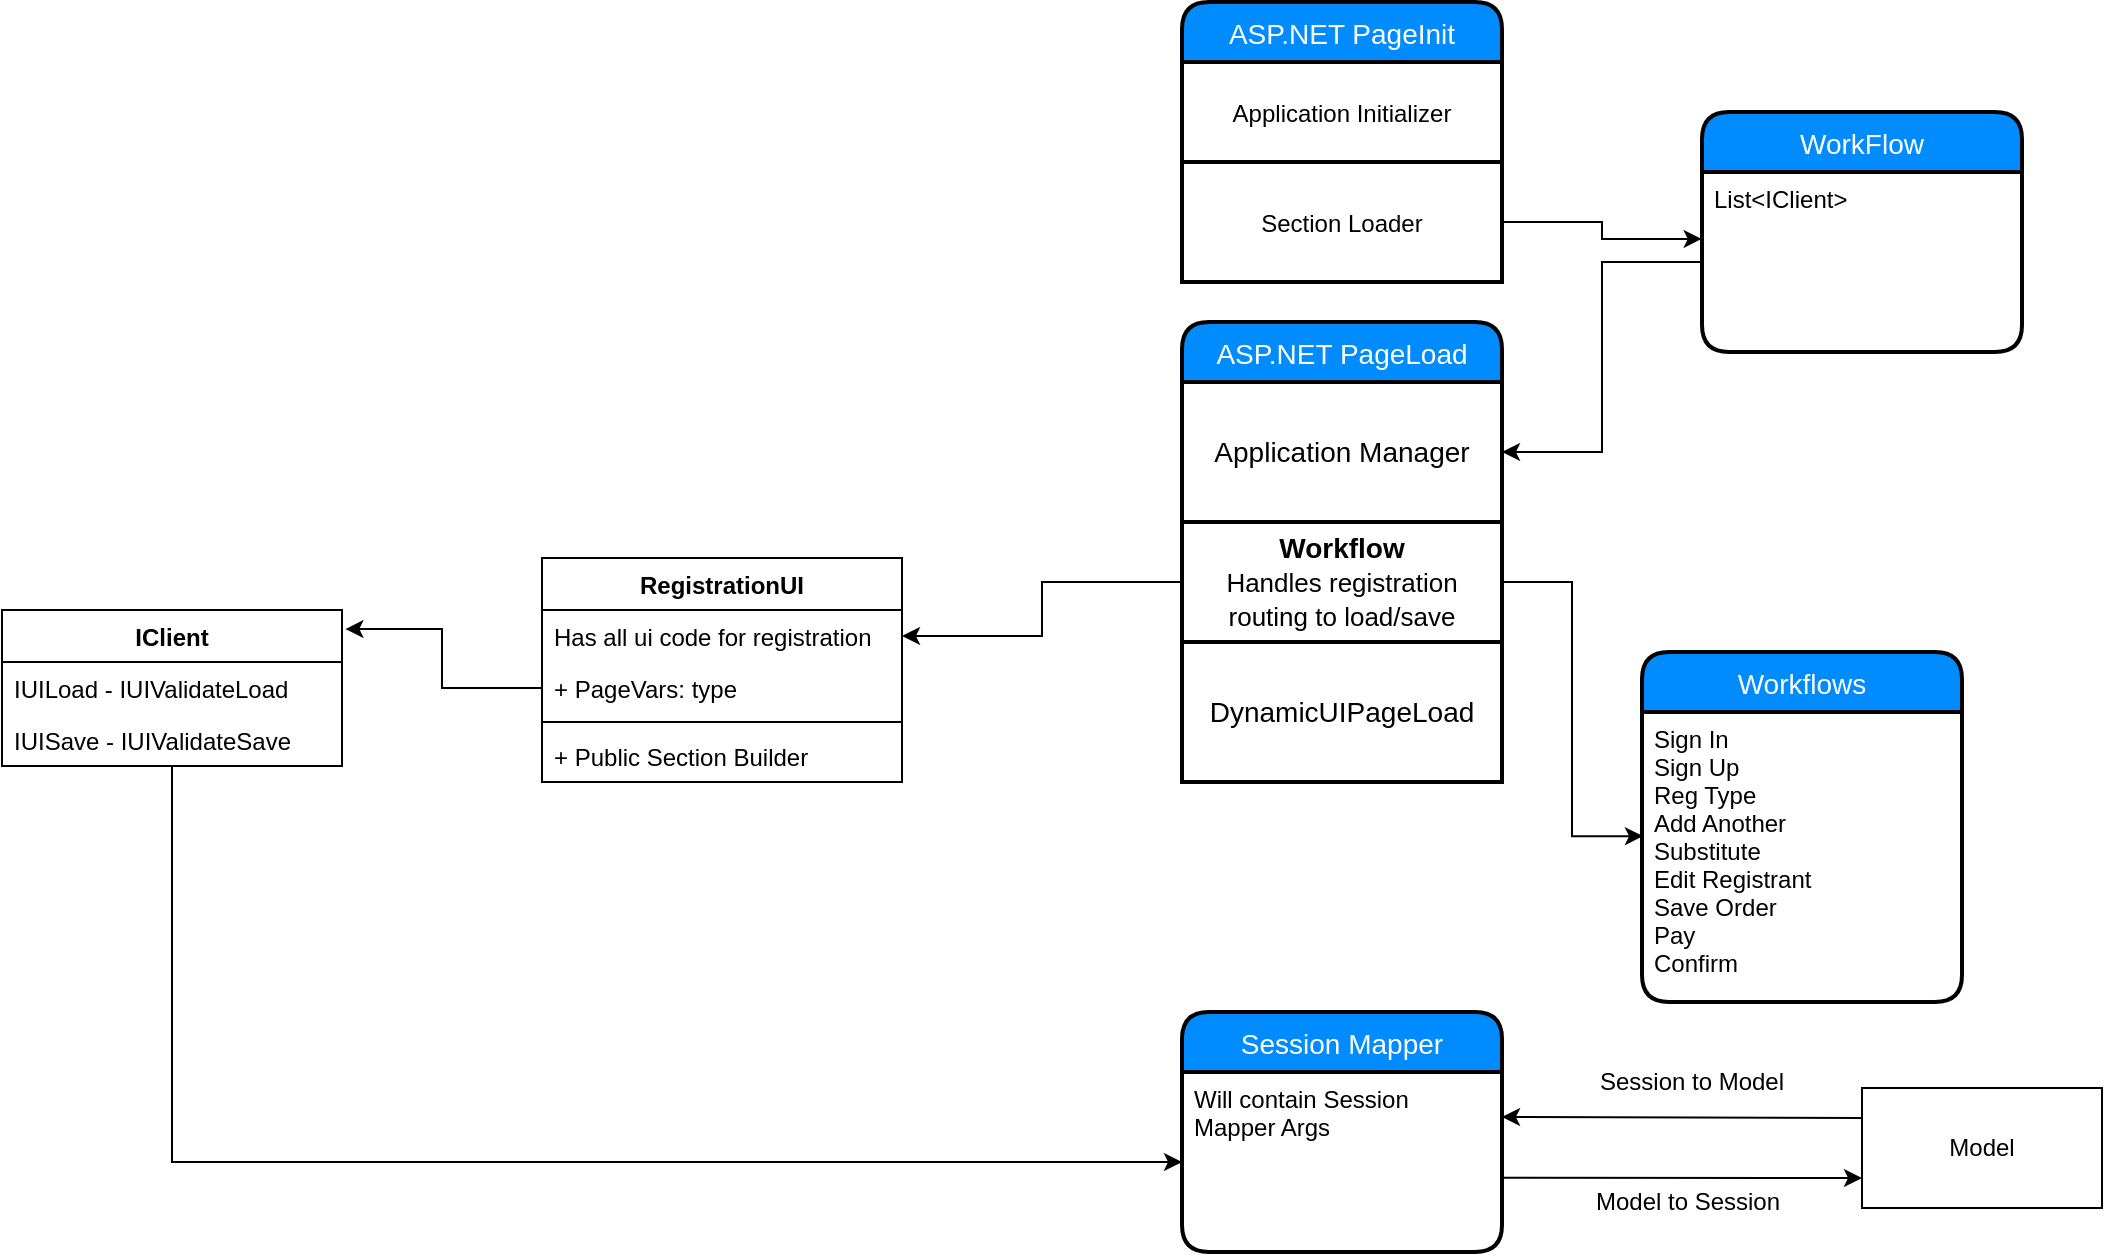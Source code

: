 <mxfile version="11.1.4" type="github"><diagram id="7GvVTqTpiJr5v5xNsKPM" name="Page-1"><mxGraphModel dx="2583" dy="1680" grid="1" gridSize="10" guides="1" tooltips="1" connect="1" arrows="1" fold="1" page="1" pageScale="1" pageWidth="1100" pageHeight="850" math="0" shadow="0"><root><mxCell id="0"/><mxCell id="1" parent="0"/><mxCell id="4BKxX_FA9T9ESoVDrarx-7" value="RegistrationUI" style="swimlane;fontStyle=1;align=center;verticalAlign=top;childLayout=stackLayout;horizontal=1;startSize=26;horizontalStack=0;resizeParent=1;resizeParentMax=0;resizeLast=0;collapsible=1;marginBottom=0;" parent="1" vertex="1"><mxGeometry x="-70" y="138" width="180" height="112" as="geometry"/></mxCell><mxCell id="4BKxX_FA9T9ESoVDrarx-25" value="Has all ui code for registration" style="text;strokeColor=none;fillColor=none;align=left;verticalAlign=top;spacingLeft=4;spacingRight=4;overflow=hidden;rotatable=0;points=[[0,0.5],[1,0.5]];portConstraint=eastwest;" parent="4BKxX_FA9T9ESoVDrarx-7" vertex="1"><mxGeometry y="26" width="180" height="26" as="geometry"/></mxCell><mxCell id="4BKxX_FA9T9ESoVDrarx-8" value="+ PageVars: type" style="text;strokeColor=none;fillColor=none;align=left;verticalAlign=top;spacingLeft=4;spacingRight=4;overflow=hidden;rotatable=0;points=[[0,0.5],[1,0.5]];portConstraint=eastwest;" parent="4BKxX_FA9T9ESoVDrarx-7" vertex="1"><mxGeometry y="52" width="180" height="26" as="geometry"/></mxCell><mxCell id="4BKxX_FA9T9ESoVDrarx-9" value="" style="line;strokeWidth=1;fillColor=none;align=left;verticalAlign=middle;spacingTop=-1;spacingLeft=3;spacingRight=3;rotatable=0;labelPosition=right;points=[];portConstraint=eastwest;" parent="4BKxX_FA9T9ESoVDrarx-7" vertex="1"><mxGeometry y="78" width="180" height="8" as="geometry"/></mxCell><mxCell id="PnnMI6myuJdUx4XfktuU-25" value="+ Public Section Builder" style="text;strokeColor=none;fillColor=none;align=left;verticalAlign=top;spacingLeft=4;spacingRight=4;overflow=hidden;rotatable=0;points=[[0,0.5],[1,0.5]];portConstraint=eastwest;" vertex="1" parent="4BKxX_FA9T9ESoVDrarx-7"><mxGeometry y="86" width="180" height="26" as="geometry"/></mxCell><mxCell id="HYGHDrBhQrccPC-CdQ9i-4" value="Model" style="rounded=0;whiteSpace=wrap;html=1;" parent="1" vertex="1"><mxGeometry x="590" y="403" width="120" height="60" as="geometry"/></mxCell><mxCell id="HYGHDrBhQrccPC-CdQ9i-6" value="" style="endArrow=classic;html=1;exitX=0.997;exitY=0.587;exitDx=0;exitDy=0;exitPerimeter=0;entryX=0;entryY=0.75;entryDx=0;entryDy=0;" parent="1" source="HYGHDrBhQrccPC-CdQ9i-64" target="HYGHDrBhQrccPC-CdQ9i-4" edge="1"><mxGeometry width="50" height="50" relative="1" as="geometry"><mxPoint x="40" y="520" as="sourcePoint"/><mxPoint x="90" y="470" as="targetPoint"/></mxGeometry></mxCell><mxCell id="HYGHDrBhQrccPC-CdQ9i-7" value="Session to Model" style="text;html=1;strokeColor=none;fillColor=none;align=center;verticalAlign=middle;whiteSpace=wrap;rounded=0;" parent="1" vertex="1"><mxGeometry x="450" y="390" width="110" height="20" as="geometry"/></mxCell><mxCell id="HYGHDrBhQrccPC-CdQ9i-8" value="" style="endArrow=classic;html=1;exitX=0;exitY=0.25;exitDx=0;exitDy=0;entryX=1;entryY=0.25;entryDx=0;entryDy=0;" parent="1" source="HYGHDrBhQrccPC-CdQ9i-4" target="HYGHDrBhQrccPC-CdQ9i-64" edge="1"><mxGeometry width="50" height="50" relative="1" as="geometry"><mxPoint x="40" y="520" as="sourcePoint"/><mxPoint x="380" y="277" as="targetPoint"/></mxGeometry></mxCell><mxCell id="HYGHDrBhQrccPC-CdQ9i-9" value="Model to Session" style="text;html=1;strokeColor=none;fillColor=none;align=center;verticalAlign=middle;whiteSpace=wrap;rounded=0;" parent="1" vertex="1"><mxGeometry x="448" y="450" width="110" height="20" as="geometry"/></mxCell><mxCell id="HYGHDrBhQrccPC-CdQ9i-25" value="ASP.NET PageInit" style="swimlane;childLayout=stackLayout;horizontal=1;startSize=30;horizontalStack=0;fillColor=#008cff;fontColor=#FFFFFF;rounded=1;fontSize=14;fontStyle=0;strokeWidth=2;resizeParent=0;resizeLast=1;shadow=0;dashed=0;align=center;" parent="1" vertex="1"><mxGeometry x="250" y="-140" width="160" height="140" as="geometry"/></mxCell><mxCell id="PnnMI6myuJdUx4XfktuU-2" value="&lt;span style=&quot;font-size: 12px ; text-align: left ; white-space: nowrap&quot;&gt;Application Initializer&lt;/span&gt;" style="strokeWidth=2;whiteSpace=wrap;html=1;align=center;fontSize=14;" vertex="1" parent="HYGHDrBhQrccPC-CdQ9i-25"><mxGeometry y="30" width="160" height="50" as="geometry"/></mxCell><mxCell id="PnnMI6myuJdUx4XfktuU-1" value="&lt;span style=&quot;font-size: 12px ; text-align: left ; white-space: nowrap&quot;&gt;Section Loader&lt;/span&gt;" style="strokeWidth=2;whiteSpace=wrap;html=1;align=center;fontSize=14;" vertex="1" parent="HYGHDrBhQrccPC-CdQ9i-25"><mxGeometry y="80" width="160" height="60" as="geometry"/></mxCell><mxCell id="HYGHDrBhQrccPC-CdQ9i-33" value="ASP.NET PageLoad" style="swimlane;childLayout=stackLayout;horizontal=1;startSize=30;horizontalStack=0;fillColor=#008cff;fontColor=#FFFFFF;rounded=1;fontSize=14;fontStyle=0;strokeWidth=2;resizeParent=0;resizeLast=1;shadow=0;dashed=0;align=center;" parent="1" vertex="1"><mxGeometry x="250" y="20" width="160" height="230" as="geometry"/></mxCell><mxCell id="HYGHDrBhQrccPC-CdQ9i-45" value="Application Manager" style="strokeWidth=2;whiteSpace=wrap;html=1;align=center;fontSize=14;" parent="HYGHDrBhQrccPC-CdQ9i-33" vertex="1"><mxGeometry y="30" width="160" height="70" as="geometry"/></mxCell><mxCell id="HYGHDrBhQrccPC-CdQ9i-47" value="&lt;b&gt;Workflow&lt;/b&gt;&lt;br&gt;&lt;font style=&quot;font-size: 13px&quot;&gt;Handles registration routing to load/save&lt;/font&gt;" style="strokeWidth=2;whiteSpace=wrap;html=1;align=center;fontSize=14;" parent="HYGHDrBhQrccPC-CdQ9i-33" vertex="1"><mxGeometry y="100" width="160" height="60" as="geometry"/></mxCell><mxCell id="HYGHDrBhQrccPC-CdQ9i-74" value="DynamicUIPageLoad" style="strokeWidth=2;whiteSpace=wrap;html=1;align=center;fontSize=14;" parent="HYGHDrBhQrccPC-CdQ9i-33" vertex="1"><mxGeometry y="160" width="160" height="70" as="geometry"/></mxCell><mxCell id="HYGHDrBhQrccPC-CdQ9i-63" value="Session Mapper" style="swimlane;childLayout=stackLayout;horizontal=1;startSize=30;horizontalStack=0;fillColor=#008cff;fontColor=#FFFFFF;rounded=1;fontSize=14;fontStyle=0;strokeWidth=2;resizeParent=0;resizeLast=1;shadow=0;dashed=0;align=center;" parent="1" vertex="1"><mxGeometry x="250" y="365" width="160" height="120" as="geometry"/></mxCell><mxCell id="HYGHDrBhQrccPC-CdQ9i-64" value="Will contain Session &#10;Mapper Args" style="align=left;strokeColor=none;fillColor=none;spacingLeft=4;fontSize=12;verticalAlign=top;resizable=0;rotatable=0;part=1;" parent="HYGHDrBhQrccPC-CdQ9i-63" vertex="1"><mxGeometry y="30" width="160" height="90" as="geometry"/></mxCell><mxCell id="PnnMI6myuJdUx4XfktuU-3" value="Workflows" style="swimlane;childLayout=stackLayout;horizontal=1;startSize=30;horizontalStack=0;fillColor=#008cff;fontColor=#FFFFFF;rounded=1;fontSize=14;fontStyle=0;strokeWidth=2;resizeParent=0;resizeLast=1;shadow=0;dashed=0;align=center;" vertex="1" parent="1"><mxGeometry x="480" y="185" width="160" height="175" as="geometry"/></mxCell><mxCell id="PnnMI6myuJdUx4XfktuU-4" value="Sign In&#10;Sign Up&#10;Reg Type&#10;Add Another&#10;Substitute&#10;Edit Registrant&#10;Save Order&#10;Pay&#10;Confirm" style="align=left;strokeColor=none;fillColor=none;spacingLeft=4;fontSize=12;verticalAlign=top;resizable=0;rotatable=0;part=1;" vertex="1" parent="PnnMI6myuJdUx4XfktuU-3"><mxGeometry y="30" width="160" height="145" as="geometry"/></mxCell><mxCell id="PnnMI6myuJdUx4XfktuU-6" value="WorkFlow" style="swimlane;childLayout=stackLayout;horizontal=1;startSize=30;horizontalStack=0;fillColor=#008cff;fontColor=#FFFFFF;rounded=1;fontSize=14;fontStyle=0;strokeWidth=2;resizeParent=0;resizeLast=1;shadow=0;dashed=0;align=center;" vertex="1" parent="1"><mxGeometry x="510" y="-85" width="160" height="120" as="geometry"/></mxCell><mxCell id="PnnMI6myuJdUx4XfktuU-7" value="List&lt;IClient&gt;&#10;" style="align=left;strokeColor=none;fillColor=none;spacingLeft=4;fontSize=12;verticalAlign=top;resizable=0;rotatable=0;part=1;" vertex="1" parent="PnnMI6myuJdUx4XfktuU-6"><mxGeometry y="30" width="160" height="90" as="geometry"/></mxCell><mxCell id="PnnMI6myuJdUx4XfktuU-11" style="edgeStyle=orthogonalEdgeStyle;rounded=0;orthogonalLoop=1;jettySize=auto;html=1;entryX=-0.001;entryY=0.372;entryDx=0;entryDy=0;entryPerimeter=0;" edge="1" parent="1" source="PnnMI6myuJdUx4XfktuU-1" target="PnnMI6myuJdUx4XfktuU-7"><mxGeometry relative="1" as="geometry"/></mxCell><mxCell id="PnnMI6myuJdUx4XfktuU-12" style="edgeStyle=orthogonalEdgeStyle;rounded=0;orthogonalLoop=1;jettySize=auto;html=1;entryX=1;entryY=0.5;entryDx=0;entryDy=0;" edge="1" parent="1" source="PnnMI6myuJdUx4XfktuU-7" target="HYGHDrBhQrccPC-CdQ9i-45"><mxGeometry relative="1" as="geometry"/></mxCell><mxCell id="PnnMI6myuJdUx4XfktuU-13" style="edgeStyle=orthogonalEdgeStyle;rounded=0;orthogonalLoop=1;jettySize=auto;html=1;entryX=0.003;entryY=0.428;entryDx=0;entryDy=0;entryPerimeter=0;" edge="1" parent="1" source="HYGHDrBhQrccPC-CdQ9i-47" target="PnnMI6myuJdUx4XfktuU-4"><mxGeometry relative="1" as="geometry"><mxPoint x="470" y="280" as="targetPoint"/></mxGeometry></mxCell><mxCell id="PnnMI6myuJdUx4XfktuU-14" style="edgeStyle=orthogonalEdgeStyle;rounded=0;orthogonalLoop=1;jettySize=auto;html=1;entryX=1;entryY=0.5;entryDx=0;entryDy=0;" edge="1" parent="1" source="HYGHDrBhQrccPC-CdQ9i-47" target="4BKxX_FA9T9ESoVDrarx-25"><mxGeometry relative="1" as="geometry"/></mxCell><mxCell id="PnnMI6myuJdUx4XfktuU-26" style="edgeStyle=orthogonalEdgeStyle;rounded=0;orthogonalLoop=1;jettySize=auto;html=1;entryX=0;entryY=0.5;entryDx=0;entryDy=0;" edge="1" parent="1" source="PnnMI6myuJdUx4XfktuU-16" target="HYGHDrBhQrccPC-CdQ9i-64"><mxGeometry relative="1" as="geometry"><Array as="points"><mxPoint x="-255" y="440"/></Array></mxGeometry></mxCell><mxCell id="PnnMI6myuJdUx4XfktuU-16" value="IClient" style="swimlane;fontStyle=1;childLayout=stackLayout;horizontal=1;startSize=26;fillColor=none;horizontalStack=0;resizeParent=1;resizeParentMax=0;resizeLast=0;collapsible=1;marginBottom=0;" vertex="1" parent="1"><mxGeometry x="-340" y="164" width="170" height="78" as="geometry"/></mxCell><mxCell id="PnnMI6myuJdUx4XfktuU-18" value="IUILoad - IUIValidateLoad" style="text;strokeColor=none;fillColor=none;align=left;verticalAlign=top;spacingLeft=4;spacingRight=4;overflow=hidden;rotatable=0;points=[[0,0.5],[1,0.5]];portConstraint=eastwest;" vertex="1" parent="PnnMI6myuJdUx4XfktuU-16"><mxGeometry y="26" width="170" height="26" as="geometry"/></mxCell><mxCell id="PnnMI6myuJdUx4XfktuU-17" value="IUISave - IUIValidateSave" style="text;strokeColor=none;fillColor=none;align=left;verticalAlign=top;spacingLeft=4;spacingRight=4;overflow=hidden;rotatable=0;points=[[0,0.5],[1,0.5]];portConstraint=eastwest;" vertex="1" parent="PnnMI6myuJdUx4XfktuU-16"><mxGeometry y="52" width="170" height="26" as="geometry"/></mxCell><mxCell id="PnnMI6myuJdUx4XfktuU-24" style="edgeStyle=orthogonalEdgeStyle;rounded=0;orthogonalLoop=1;jettySize=auto;html=1;entryX=1.01;entryY=0.122;entryDx=0;entryDy=0;entryPerimeter=0;" edge="1" parent="1" source="4BKxX_FA9T9ESoVDrarx-8" target="PnnMI6myuJdUx4XfktuU-16"><mxGeometry relative="1" as="geometry"/></mxCell></root></mxGraphModel></diagram></mxfile>